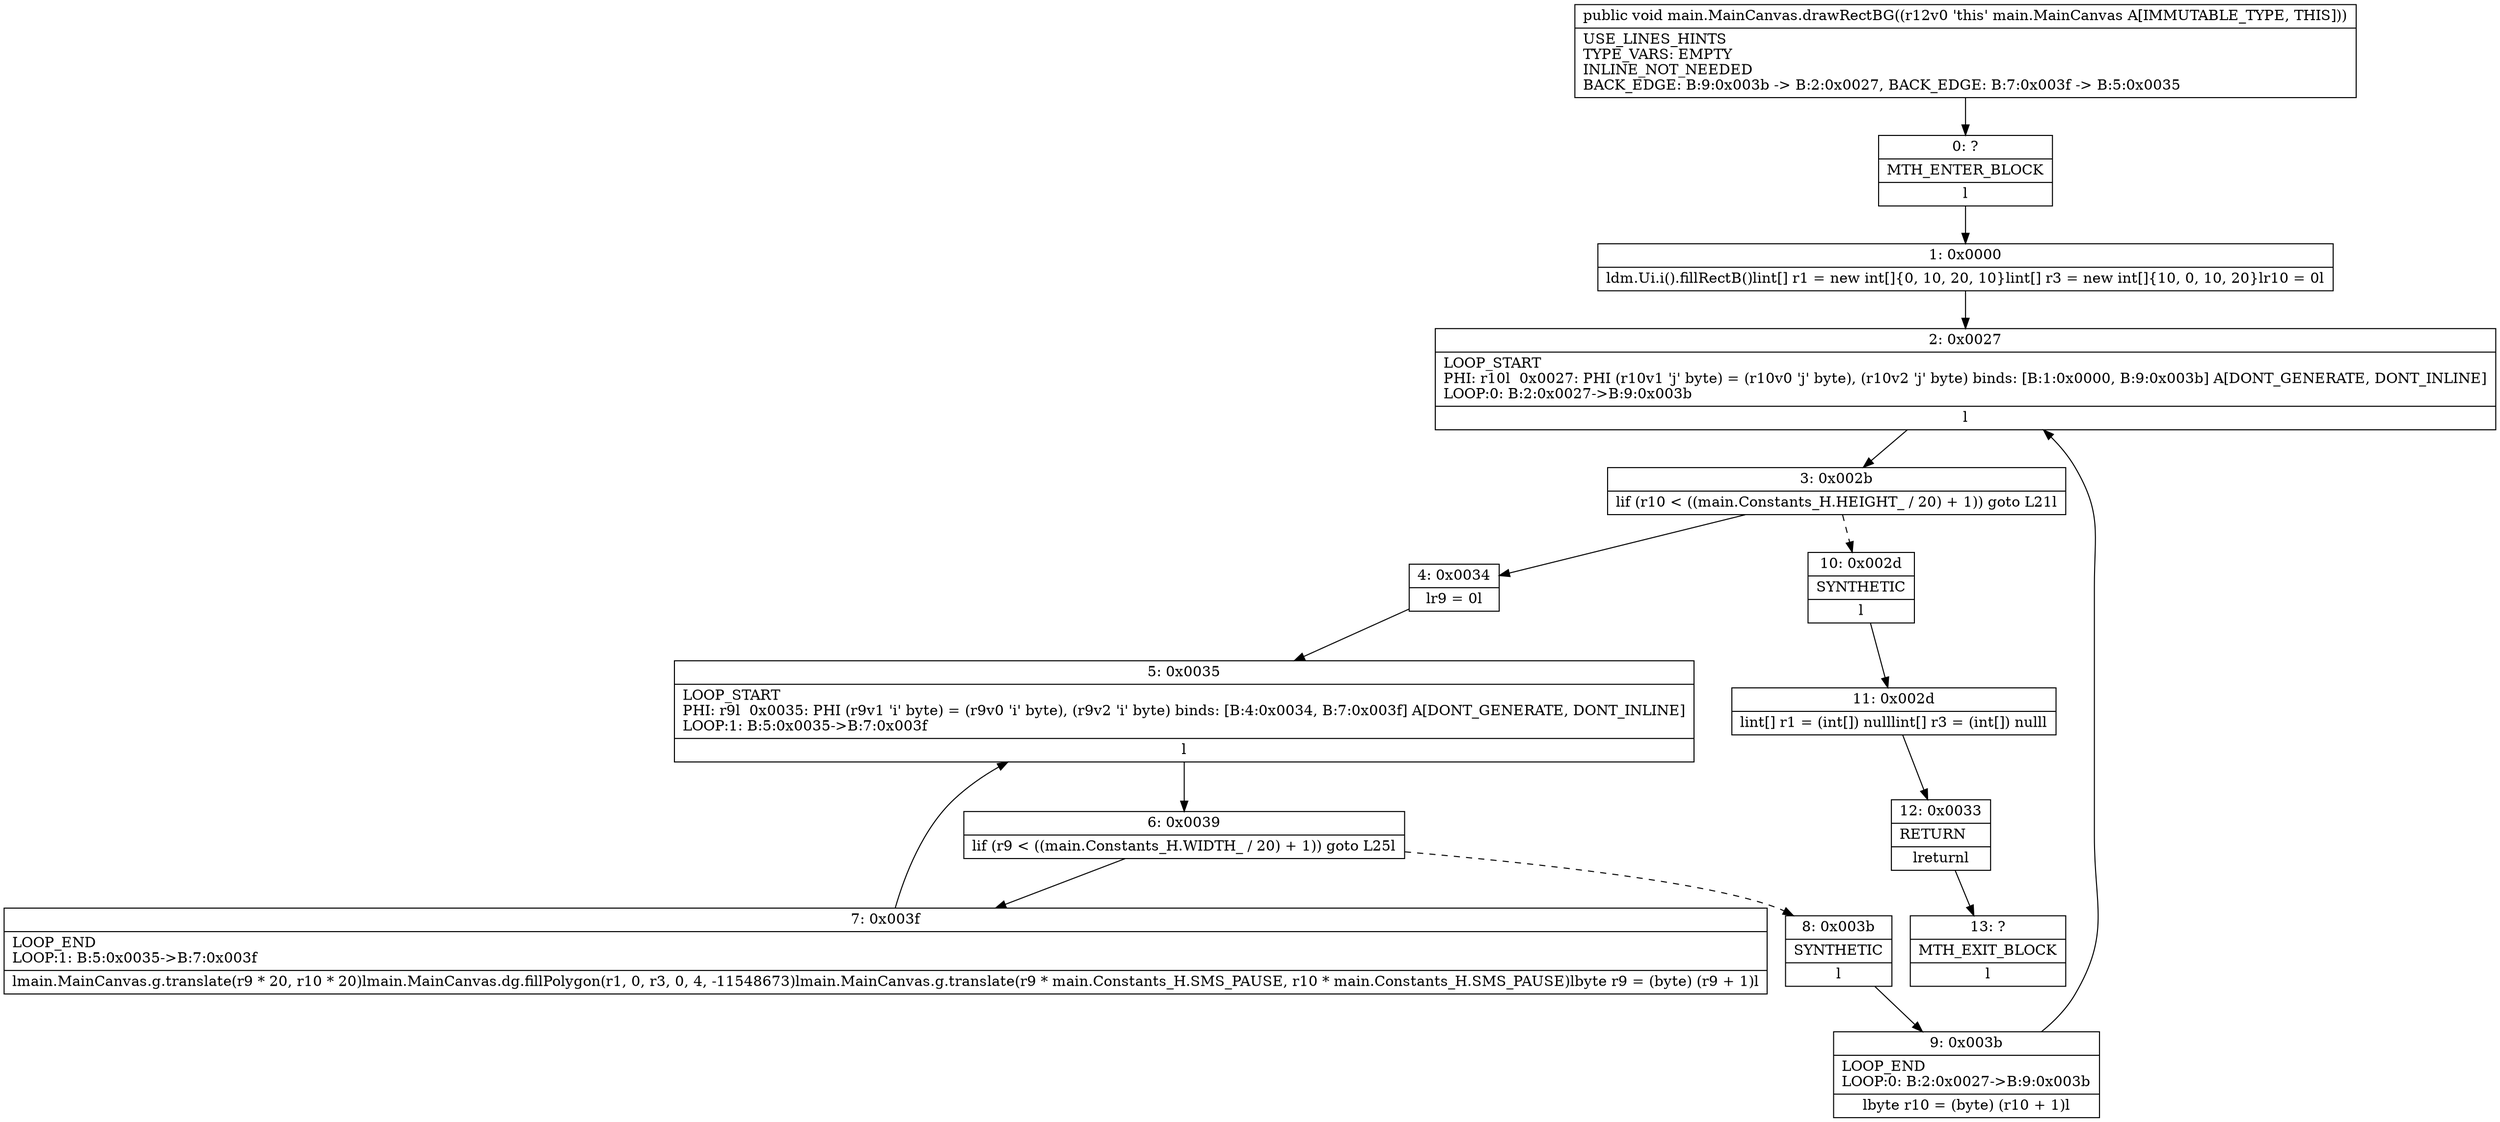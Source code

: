 digraph "CFG formain.MainCanvas.drawRectBG()V" {
Node_0 [shape=record,label="{0\:\ ?|MTH_ENTER_BLOCK\l|l}"];
Node_1 [shape=record,label="{1\:\ 0x0000|ldm.Ui.i().fillRectB()lint[] r1 = new int[]\{0, 10, 20, 10\}lint[] r3 = new int[]\{10, 0, 10, 20\}lr10 = 0l}"];
Node_2 [shape=record,label="{2\:\ 0x0027|LOOP_START\lPHI: r10l  0x0027: PHI (r10v1 'j' byte) = (r10v0 'j' byte), (r10v2 'j' byte) binds: [B:1:0x0000, B:9:0x003b] A[DONT_GENERATE, DONT_INLINE]\lLOOP:0: B:2:0x0027\-\>B:9:0x003b\l|l}"];
Node_3 [shape=record,label="{3\:\ 0x002b|lif (r10 \< ((main.Constants_H.HEIGHT_ \/ 20) + 1)) goto L21l}"];
Node_4 [shape=record,label="{4\:\ 0x0034|lr9 = 0l}"];
Node_5 [shape=record,label="{5\:\ 0x0035|LOOP_START\lPHI: r9l  0x0035: PHI (r9v1 'i' byte) = (r9v0 'i' byte), (r9v2 'i' byte) binds: [B:4:0x0034, B:7:0x003f] A[DONT_GENERATE, DONT_INLINE]\lLOOP:1: B:5:0x0035\-\>B:7:0x003f\l|l}"];
Node_6 [shape=record,label="{6\:\ 0x0039|lif (r9 \< ((main.Constants_H.WIDTH_ \/ 20) + 1)) goto L25l}"];
Node_7 [shape=record,label="{7\:\ 0x003f|LOOP_END\lLOOP:1: B:5:0x0035\-\>B:7:0x003f\l|lmain.MainCanvas.g.translate(r9 * 20, r10 * 20)lmain.MainCanvas.dg.fillPolygon(r1, 0, r3, 0, 4, \-11548673)lmain.MainCanvas.g.translate(r9 * main.Constants_H.SMS_PAUSE, r10 * main.Constants_H.SMS_PAUSE)lbyte r9 = (byte) (r9 + 1)l}"];
Node_8 [shape=record,label="{8\:\ 0x003b|SYNTHETIC\l|l}"];
Node_9 [shape=record,label="{9\:\ 0x003b|LOOP_END\lLOOP:0: B:2:0x0027\-\>B:9:0x003b\l|lbyte r10 = (byte) (r10 + 1)l}"];
Node_10 [shape=record,label="{10\:\ 0x002d|SYNTHETIC\l|l}"];
Node_11 [shape=record,label="{11\:\ 0x002d|lint[] r1 = (int[]) nulllint[] r3 = (int[]) nulll}"];
Node_12 [shape=record,label="{12\:\ 0x0033|RETURN\l|lreturnl}"];
Node_13 [shape=record,label="{13\:\ ?|MTH_EXIT_BLOCK\l|l}"];
MethodNode[shape=record,label="{public void main.MainCanvas.drawRectBG((r12v0 'this' main.MainCanvas A[IMMUTABLE_TYPE, THIS]))  | USE_LINES_HINTS\lTYPE_VARS: EMPTY\lINLINE_NOT_NEEDED\lBACK_EDGE: B:9:0x003b \-\> B:2:0x0027, BACK_EDGE: B:7:0x003f \-\> B:5:0x0035\l}"];
MethodNode -> Node_0;
Node_0 -> Node_1;
Node_1 -> Node_2;
Node_2 -> Node_3;
Node_3 -> Node_4;
Node_3 -> Node_10[style=dashed];
Node_4 -> Node_5;
Node_5 -> Node_6;
Node_6 -> Node_7;
Node_6 -> Node_8[style=dashed];
Node_7 -> Node_5;
Node_8 -> Node_9;
Node_9 -> Node_2;
Node_10 -> Node_11;
Node_11 -> Node_12;
Node_12 -> Node_13;
}

